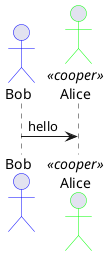 {
  "sha1": "rfu0yanwmxcyijkaawo6tujuumi92jo",
  "insertion": {
    "when": "2024-06-04T17:28:43.751Z",
    "url": "https://forum.plantuml.net/10964/sequence-queuebordercolor-not-respected",
    "user": "plantuml@gmail.com"
  }
}
@startuml
skinparam actorBorderColor #00f
skinparam actorBorderColor<<cooper>> #0f0
actor Bob
actor Alice <<cooper>>
Bob -> Alice : hello
@enduml
